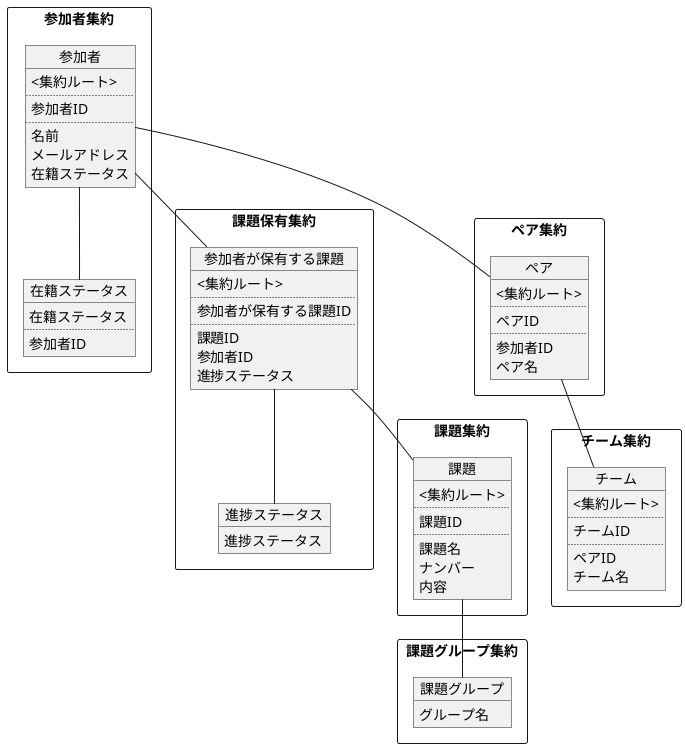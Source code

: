  @startuml

 rectangle 参加者集約 {

   Object 参加者 {
     <集約ルート>
     ..
     参加者ID
     ..
     名前
     メールアドレス
     在籍ステータス
   }

   Object 在籍ステータス {
     在籍ステータス
     ..
     参加者ID
   }

 参加者 -- 在籍ステータス
 }

 rectangle ペア集約 {
   Object ペア {
     <集約ルート>
     ..
     ペアID
     ..
     参加者ID
     ペア名
   }
 }
 rectangle チーム集約 {
   Object チーム {
     <集約ルート>
     ..
     チームID
     ..
     ペアID
     チーム名
   }
 }
 rectangle 課題保有集約 {
  Object 参加者が保有する課題 {
     <集約ルート>
     ..
     参加者が保有する課題ID
     ..
     課題ID
     参加者ID
     進捗ステータス
   }

   Object 進捗ステータス {
     進捗ステータス
   }
  参加者が保有する課題 -- 進捗ステータス
 }

 rectangle 課題集約 {
   Object 課題 {
   <集約ルート>
     ..
     課題ID
     ..
     課題名
     ナンバー
     内容
   }
 }

  rectangle 課題グループ集約 {
    Object 課題グループ {
      グループ名
    }
   課題 -- 課題グループ
  }

  参加者 -- ペア
  ペア -- チーム
  参加者 -- 参加者が保有する課題
  参加者が保有する課題 -- 課題
	@enduml
